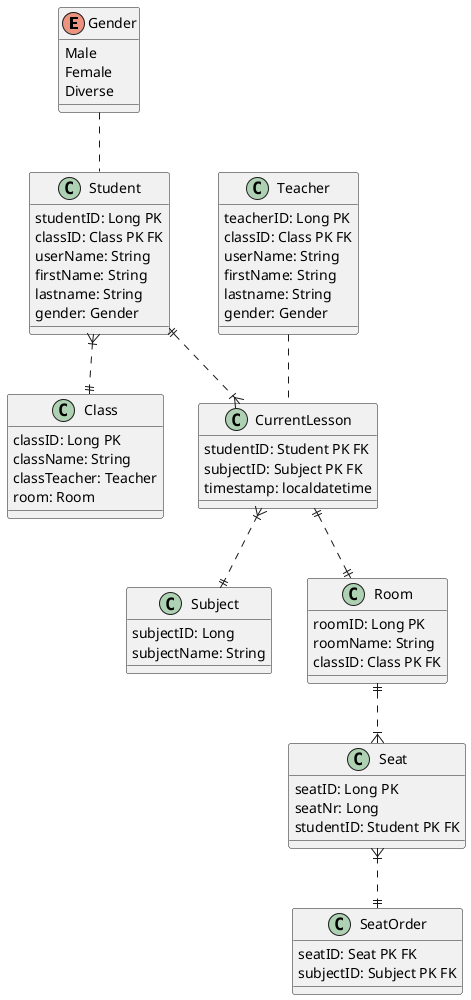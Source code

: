 @startuml
'https://plantuml.com/class-diagram

Gender            ..          Student
Student         }|..||        Class
Student         ||..|{        CurrentLesson
Teacher           ..          CurrentLesson
CurrentLesson   }|..||        Subject
CurrentLesson   ||..||        Room
Room            ||..|{        Seat
Seat            }|..||        SeatOrder

enum Gender{
Male
Female
Diverse
}

class Student{
studentID: Long PK
classID: Class PK FK
userName: String
firstName: String
lastname: String
gender: Gender
}

class Class{
classID: Long PK
className: String
classTeacher: Teacher
room: Room
}

class Subject{
subjectID: Long
subjectName: String
}

class CurrentLesson{
studentID: Student PK FK
subjectID: Subject PK FK
timestamp: localdatetime
}

class Teacher{
teacherID: Long PK
classID: Class PK FK
userName: String
firstName: String
lastname: String
gender: Gender
}

class Room{
roomID: Long PK
roomName: String
classID: Class PK FK
}


class Seat{
seatID: Long PK
seatNr: Long
studentID: Student PK FK
}

class SeatOrder{
seatID: Seat PK FK
subjectID: Subject PK FK
}



@enduml

abstract class AbstractList
abstract AbstractCollection
interface List
interface Collection

List <|-- AbstractList
Collection <|-- AbstractCollection

Collection <|- List
AbstractCollection <|- AbstractList
AbstractList <|-- ArrayList

class ArrayList {
Object[] elementData
size()
}

enum TimeUnit {
DAYS
HOURS
MINUTES
}


Student             }|..||     CurrentLesson
CurrentLesson   }|..||     Subject
Student             }|..||     Class
Class             ||..||      Room:1..1
Room               ||..|{      Seat:1..n
Seat          }|..||      SeatOrder:n..1

/////////////////////////////////////////////////////////

Student             }|..||     StudentFach
StudentFach   }|..||           Subject
Student             }|..||     Class
CurrentLesson   ||..||     Room
Room               ||..|{      Seat:1..n
Seat          }|..||      SeatOrder:n..1